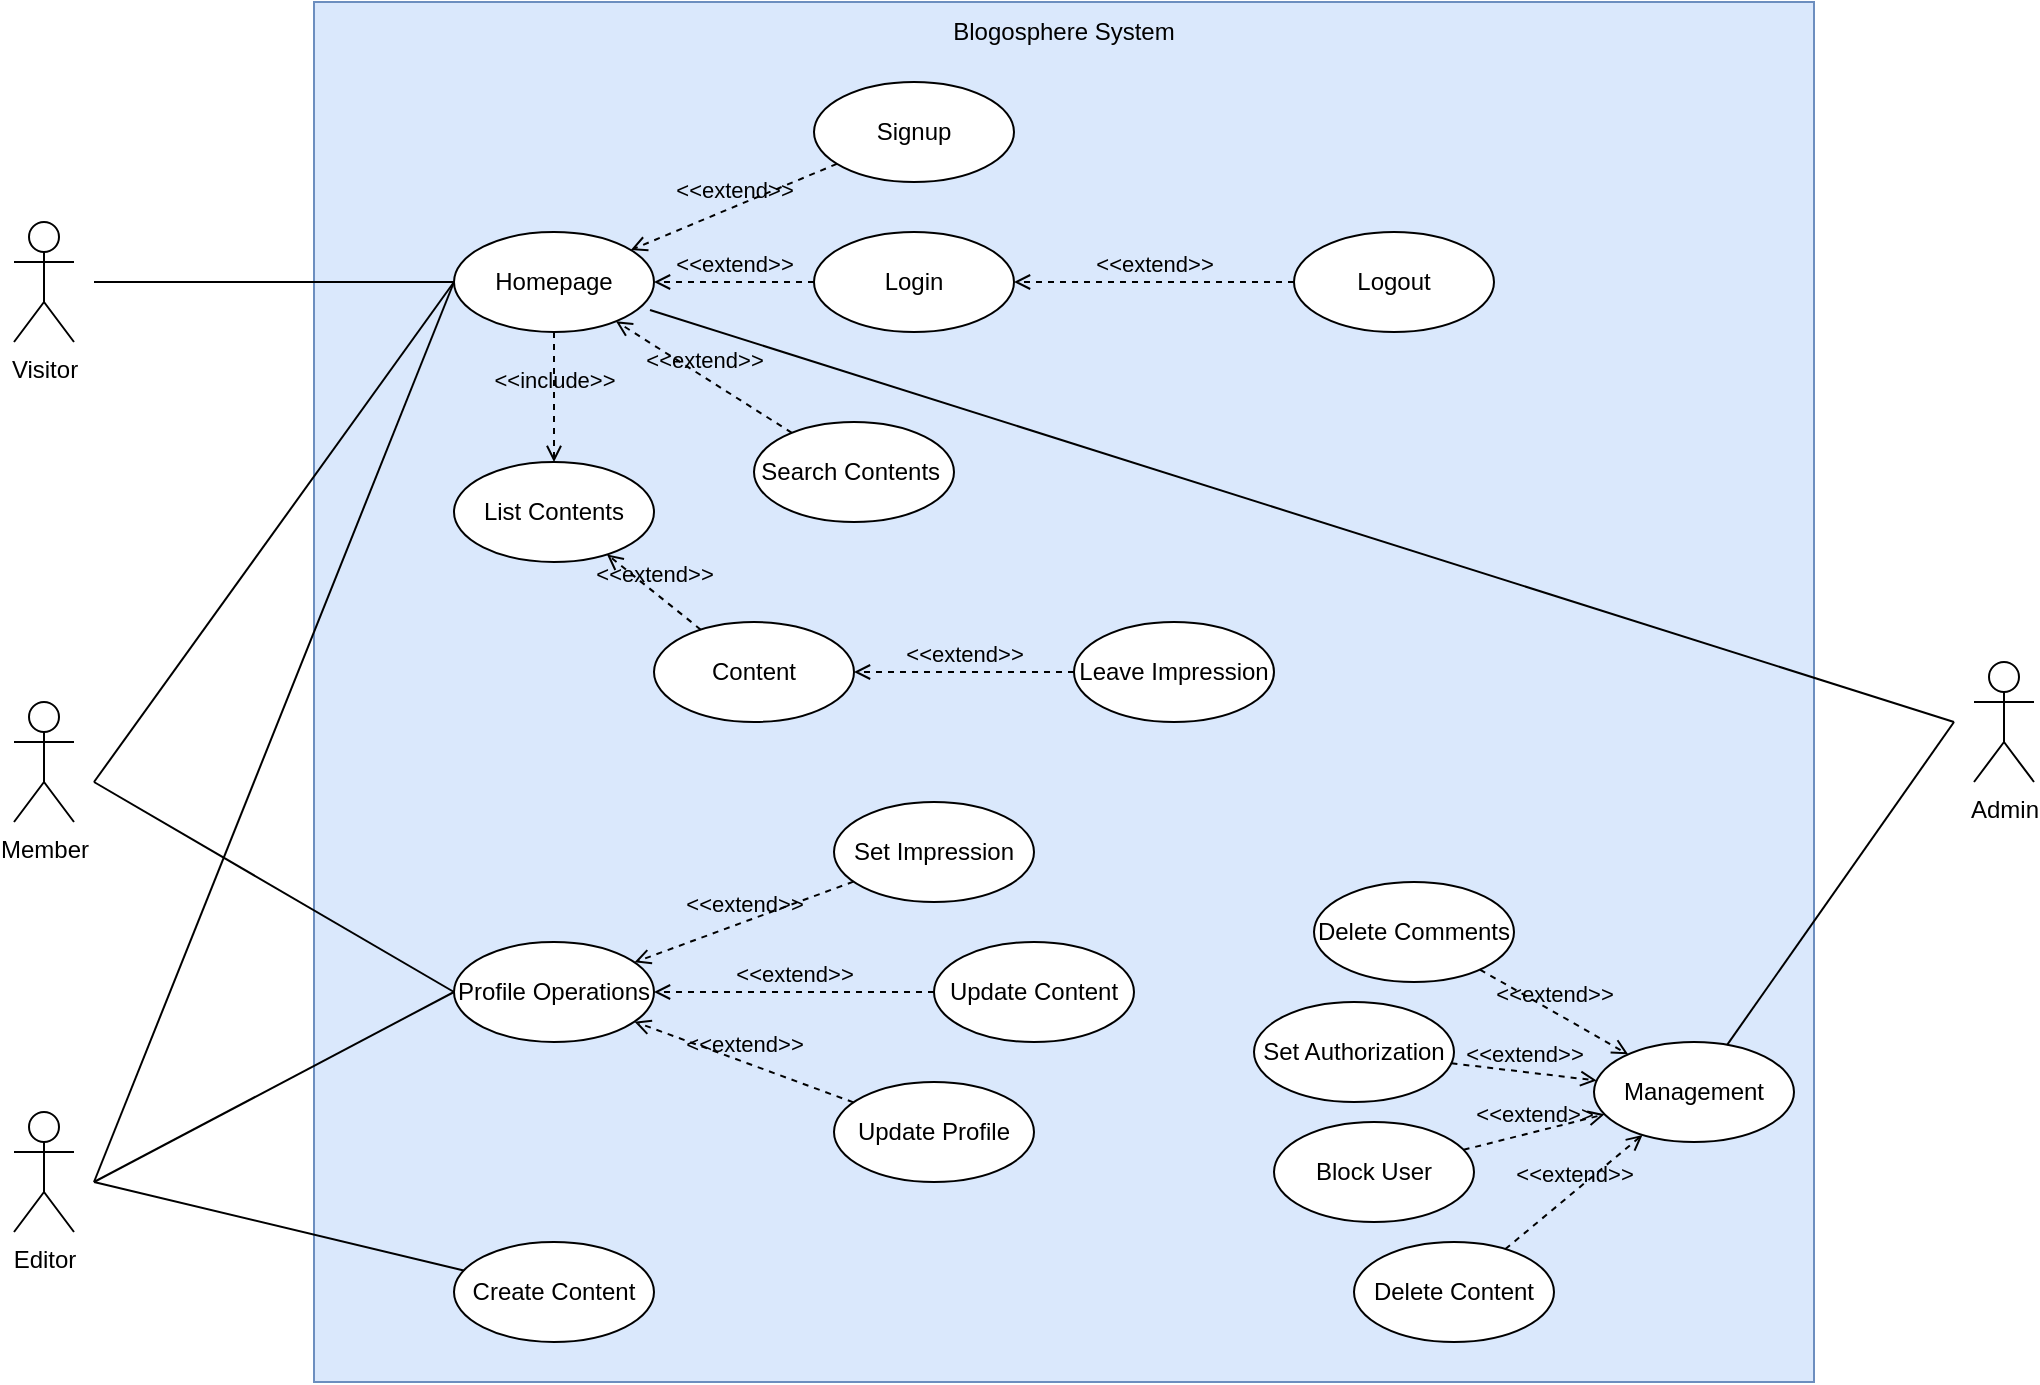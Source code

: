<mxfile version="21.1.2" type="device">
  <diagram name="Sayfa -1" id="TnkOSlkY45OippSYEPkg">
    <mxGraphModel dx="1434" dy="796" grid="1" gridSize="10" guides="1" tooltips="1" connect="1" arrows="1" fold="1" page="1" pageScale="1" pageWidth="1200" pageHeight="1920" math="0" shadow="0">
      <root>
        <mxCell id="0" />
        <mxCell id="1" parent="0" />
        <mxCell id="KNMXeiMGjytv2NT1C7PR-72" value="" style="rounded=0;whiteSpace=wrap;html=1;fillColor=#dae8fc;strokeColor=#6c8ebf;fillStyle=auto;glass=0;" vertex="1" parent="1">
          <mxGeometry x="260" y="90" width="750" height="690" as="geometry" />
        </mxCell>
        <mxCell id="KNMXeiMGjytv2NT1C7PR-74" value="Visitor" style="shape=umlActor;verticalLabelPosition=bottom;verticalAlign=top;html=1;outlineConnect=0;" vertex="1" parent="1">
          <mxGeometry x="110" y="200" width="30" height="60" as="geometry" />
        </mxCell>
        <mxCell id="KNMXeiMGjytv2NT1C7PR-75" value="Member" style="shape=umlActor;verticalLabelPosition=bottom;verticalAlign=top;html=1;outlineConnect=0;" vertex="1" parent="1">
          <mxGeometry x="110" y="440" width="30" height="60" as="geometry" />
        </mxCell>
        <mxCell id="KNMXeiMGjytv2NT1C7PR-76" value="Editor" style="shape=umlActor;verticalLabelPosition=bottom;verticalAlign=top;html=1;outlineConnect=0;" vertex="1" parent="1">
          <mxGeometry x="110" y="645" width="30" height="60" as="geometry" />
        </mxCell>
        <mxCell id="KNMXeiMGjytv2NT1C7PR-77" value="Admin" style="shape=umlActor;verticalLabelPosition=bottom;verticalAlign=top;html=1;outlineConnect=0;" vertex="1" parent="1">
          <mxGeometry x="1090" y="420" width="30" height="60" as="geometry" />
        </mxCell>
        <mxCell id="KNMXeiMGjytv2NT1C7PR-78" value="Homepage" style="ellipse;whiteSpace=wrap;html=1;" vertex="1" parent="1">
          <mxGeometry x="330" y="205" width="100" height="50" as="geometry" />
        </mxCell>
        <mxCell id="KNMXeiMGjytv2NT1C7PR-79" value="Signup" style="ellipse;whiteSpace=wrap;html=1;" vertex="1" parent="1">
          <mxGeometry x="510" y="130" width="100" height="50" as="geometry" />
        </mxCell>
        <mxCell id="KNMXeiMGjytv2NT1C7PR-80" value="Content" style="ellipse;whiteSpace=wrap;html=1;" vertex="1" parent="1">
          <mxGeometry x="430" y="400" width="100" height="50" as="geometry" />
        </mxCell>
        <mxCell id="KNMXeiMGjytv2NT1C7PR-81" value="Leave Impression" style="ellipse;whiteSpace=wrap;html=1;" vertex="1" parent="1">
          <mxGeometry x="640" y="400" width="100" height="50" as="geometry" />
        </mxCell>
        <mxCell id="KNMXeiMGjytv2NT1C7PR-82" value="Profile Operations" style="ellipse;whiteSpace=wrap;html=1;" vertex="1" parent="1">
          <mxGeometry x="330" y="560" width="100" height="50" as="geometry" />
        </mxCell>
        <mxCell id="KNMXeiMGjytv2NT1C7PR-83" value="Update Profile" style="ellipse;whiteSpace=wrap;html=1;" vertex="1" parent="1">
          <mxGeometry x="520" y="630" width="100" height="50" as="geometry" />
        </mxCell>
        <mxCell id="KNMXeiMGjytv2NT1C7PR-84" value="Set Impression" style="ellipse;whiteSpace=wrap;html=1;" vertex="1" parent="1">
          <mxGeometry x="520" y="490" width="100" height="50" as="geometry" />
        </mxCell>
        <mxCell id="KNMXeiMGjytv2NT1C7PR-85" value="Set Authorization" style="ellipse;whiteSpace=wrap;html=1;" vertex="1" parent="1">
          <mxGeometry x="730" y="590" width="100" height="50" as="geometry" />
        </mxCell>
        <mxCell id="KNMXeiMGjytv2NT1C7PR-86" value="Update Content" style="ellipse;whiteSpace=wrap;html=1;" vertex="1" parent="1">
          <mxGeometry x="570" y="560" width="100" height="50" as="geometry" />
        </mxCell>
        <mxCell id="KNMXeiMGjytv2NT1C7PR-87" value="Block User" style="ellipse;whiteSpace=wrap;html=1;" vertex="1" parent="1">
          <mxGeometry x="740" y="650" width="100" height="50" as="geometry" />
        </mxCell>
        <mxCell id="KNMXeiMGjytv2NT1C7PR-88" value="Delete Comments" style="ellipse;whiteSpace=wrap;html=1;" vertex="1" parent="1">
          <mxGeometry x="760" y="530" width="100" height="50" as="geometry" />
        </mxCell>
        <mxCell id="KNMXeiMGjytv2NT1C7PR-89" value="Create Content" style="ellipse;whiteSpace=wrap;html=1;" vertex="1" parent="1">
          <mxGeometry x="330" y="710" width="100" height="50" as="geometry" />
        </mxCell>
        <mxCell id="KNMXeiMGjytv2NT1C7PR-90" value="" style="endArrow=none;html=1;rounded=0;entryX=0;entryY=0.5;entryDx=0;entryDy=0;" edge="1" parent="1" target="KNMXeiMGjytv2NT1C7PR-78">
          <mxGeometry width="50" height="50" relative="1" as="geometry">
            <mxPoint x="150" y="230" as="sourcePoint" />
            <mxPoint x="270" y="280" as="targetPoint" />
          </mxGeometry>
        </mxCell>
        <mxCell id="KNMXeiMGjytv2NT1C7PR-91" value="" style="endArrow=none;html=1;rounded=0;entryX=0;entryY=0.5;entryDx=0;entryDy=0;" edge="1" parent="1" target="KNMXeiMGjytv2NT1C7PR-78">
          <mxGeometry width="50" height="50" relative="1" as="geometry">
            <mxPoint x="150" y="680" as="sourcePoint" />
            <mxPoint x="260" y="290" as="targetPoint" />
          </mxGeometry>
        </mxCell>
        <mxCell id="KNMXeiMGjytv2NT1C7PR-92" value="" style="endArrow=none;html=1;rounded=0;entryX=0;entryY=0.5;entryDx=0;entryDy=0;" edge="1" parent="1" target="KNMXeiMGjytv2NT1C7PR-78">
          <mxGeometry width="50" height="50" relative="1" as="geometry">
            <mxPoint x="150" y="480" as="sourcePoint" />
            <mxPoint x="260" y="290" as="targetPoint" />
          </mxGeometry>
        </mxCell>
        <mxCell id="KNMXeiMGjytv2NT1C7PR-93" value="" style="endArrow=none;html=1;rounded=0;entryX=0.98;entryY=0.78;entryDx=0;entryDy=0;entryPerimeter=0;" edge="1" parent="1" target="KNMXeiMGjytv2NT1C7PR-78">
          <mxGeometry width="50" height="50" relative="1" as="geometry">
            <mxPoint x="1080" y="450" as="sourcePoint" />
            <mxPoint x="350" y="530" as="targetPoint" />
          </mxGeometry>
        </mxCell>
        <mxCell id="KNMXeiMGjytv2NT1C7PR-94" value="&amp;lt;&amp;lt;extend&amp;gt;&amp;gt;" style="html=1;verticalAlign=bottom;labelBackgroundColor=none;endArrow=open;endFill=0;dashed=1;rounded=0;" edge="1" parent="1" source="KNMXeiMGjytv2NT1C7PR-81" target="KNMXeiMGjytv2NT1C7PR-80">
          <mxGeometry width="160" relative="1" as="geometry">
            <mxPoint x="470" y="590" as="sourcePoint" />
            <mxPoint x="630" y="590" as="targetPoint" />
          </mxGeometry>
        </mxCell>
        <mxCell id="KNMXeiMGjytv2NT1C7PR-95" value="" style="endArrow=none;html=1;rounded=0;entryX=0;entryY=0.5;entryDx=0;entryDy=0;" edge="1" parent="1" target="KNMXeiMGjytv2NT1C7PR-82">
          <mxGeometry width="50" height="50" relative="1" as="geometry">
            <mxPoint x="150" y="680" as="sourcePoint" />
            <mxPoint x="410" y="440" as="targetPoint" />
          </mxGeometry>
        </mxCell>
        <mxCell id="KNMXeiMGjytv2NT1C7PR-96" value="" style="endArrow=none;html=1;rounded=0;entryX=0;entryY=0.5;entryDx=0;entryDy=0;" edge="1" parent="1" target="KNMXeiMGjytv2NT1C7PR-82">
          <mxGeometry width="50" height="50" relative="1" as="geometry">
            <mxPoint x="150" y="480" as="sourcePoint" />
            <mxPoint x="410" y="440" as="targetPoint" />
          </mxGeometry>
        </mxCell>
        <mxCell id="KNMXeiMGjytv2NT1C7PR-97" value="Delete Content" style="ellipse;whiteSpace=wrap;html=1;" vertex="1" parent="1">
          <mxGeometry x="780" y="710" width="100" height="50" as="geometry" />
        </mxCell>
        <mxCell id="KNMXeiMGjytv2NT1C7PR-98" value="Management" style="ellipse;whiteSpace=wrap;html=1;" vertex="1" parent="1">
          <mxGeometry x="900" y="610" width="100" height="50" as="geometry" />
        </mxCell>
        <mxCell id="KNMXeiMGjytv2NT1C7PR-99" value="Search Contents&amp;nbsp;" style="ellipse;whiteSpace=wrap;html=1;" vertex="1" parent="1">
          <mxGeometry x="480" y="300" width="100" height="50" as="geometry" />
        </mxCell>
        <mxCell id="KNMXeiMGjytv2NT1C7PR-100" value="Login" style="ellipse;whiteSpace=wrap;html=1;" vertex="1" parent="1">
          <mxGeometry x="510" y="205" width="100" height="50" as="geometry" />
        </mxCell>
        <mxCell id="KNMXeiMGjytv2NT1C7PR-101" value="Logout" style="ellipse;whiteSpace=wrap;html=1;" vertex="1" parent="1">
          <mxGeometry x="750" y="205" width="100" height="50" as="geometry" />
        </mxCell>
        <mxCell id="KNMXeiMGjytv2NT1C7PR-102" value="&amp;lt;&amp;lt;extend&amp;gt;&amp;gt;" style="html=1;verticalAlign=bottom;labelBackgroundColor=none;endArrow=open;endFill=0;dashed=1;rounded=0;" edge="1" parent="1" source="KNMXeiMGjytv2NT1C7PR-101" target="KNMXeiMGjytv2NT1C7PR-100">
          <mxGeometry width="160" relative="1" as="geometry">
            <mxPoint x="560" y="415" as="sourcePoint" />
            <mxPoint x="720" y="415" as="targetPoint" />
          </mxGeometry>
        </mxCell>
        <mxCell id="KNMXeiMGjytv2NT1C7PR-103" value="&amp;lt;&amp;lt;extend&amp;gt;&amp;gt;" style="html=1;verticalAlign=bottom;labelBackgroundColor=none;endArrow=open;endFill=0;dashed=1;rounded=0;" edge="1" parent="1" source="KNMXeiMGjytv2NT1C7PR-79" target="KNMXeiMGjytv2NT1C7PR-78">
          <mxGeometry width="160" relative="1" as="geometry">
            <mxPoint x="280" y="159" as="sourcePoint" />
            <mxPoint x="440" y="159" as="targetPoint" />
          </mxGeometry>
        </mxCell>
        <mxCell id="KNMXeiMGjytv2NT1C7PR-104" value="&amp;lt;&amp;lt;extend&amp;gt;&amp;gt;" style="html=1;verticalAlign=bottom;labelBackgroundColor=none;endArrow=open;endFill=0;dashed=1;rounded=0;" edge="1" parent="1" source="KNMXeiMGjytv2NT1C7PR-100" target="KNMXeiMGjytv2NT1C7PR-78">
          <mxGeometry width="160" relative="1" as="geometry">
            <mxPoint x="510" y="500" as="sourcePoint" />
            <mxPoint x="670" y="500" as="targetPoint" />
          </mxGeometry>
        </mxCell>
        <mxCell id="KNMXeiMGjytv2NT1C7PR-105" value="List Contents" style="ellipse;whiteSpace=wrap;html=1;" vertex="1" parent="1">
          <mxGeometry x="330" y="320" width="100" height="50" as="geometry" />
        </mxCell>
        <mxCell id="KNMXeiMGjytv2NT1C7PR-106" value="&amp;lt;&amp;lt;include&amp;gt;&amp;gt;" style="html=1;verticalAlign=bottom;labelBackgroundColor=none;endArrow=open;endFill=0;dashed=1;rounded=0;" edge="1" parent="1" source="KNMXeiMGjytv2NT1C7PR-78" target="KNMXeiMGjytv2NT1C7PR-105">
          <mxGeometry width="160" relative="1" as="geometry">
            <mxPoint x="510" y="500" as="sourcePoint" />
            <mxPoint x="400" y="270" as="targetPoint" />
          </mxGeometry>
        </mxCell>
        <mxCell id="KNMXeiMGjytv2NT1C7PR-107" value="&amp;lt;&amp;lt;extend&amp;gt;&amp;gt;" style="html=1;verticalAlign=bottom;labelBackgroundColor=none;endArrow=open;endFill=0;dashed=1;rounded=0;" edge="1" parent="1" source="KNMXeiMGjytv2NT1C7PR-99" target="KNMXeiMGjytv2NT1C7PR-78">
          <mxGeometry width="160" relative="1" as="geometry">
            <mxPoint x="510" y="500" as="sourcePoint" />
            <mxPoint x="670" y="500" as="targetPoint" />
          </mxGeometry>
        </mxCell>
        <mxCell id="KNMXeiMGjytv2NT1C7PR-108" value="&amp;lt;&amp;lt;extend&amp;gt;&amp;gt;" style="html=1;verticalAlign=bottom;labelBackgroundColor=none;endArrow=open;endFill=0;dashed=1;rounded=0;" edge="1" parent="1" source="KNMXeiMGjytv2NT1C7PR-80" target="KNMXeiMGjytv2NT1C7PR-105">
          <mxGeometry width="160" relative="1" as="geometry">
            <mxPoint x="620" y="485" as="sourcePoint" />
            <mxPoint x="670" y="500" as="targetPoint" />
          </mxGeometry>
        </mxCell>
        <mxCell id="KNMXeiMGjytv2NT1C7PR-109" value="&amp;lt;&amp;lt;extend&amp;gt;&amp;gt;" style="html=1;verticalAlign=bottom;labelBackgroundColor=none;endArrow=open;endFill=0;dashed=1;rounded=0;" edge="1" parent="1" source="KNMXeiMGjytv2NT1C7PR-84" target="KNMXeiMGjytv2NT1C7PR-82">
          <mxGeometry width="160" relative="1" as="geometry">
            <mxPoint x="510" y="510" as="sourcePoint" />
            <mxPoint x="670" y="510" as="targetPoint" />
          </mxGeometry>
        </mxCell>
        <mxCell id="KNMXeiMGjytv2NT1C7PR-110" value="&amp;lt;&amp;lt;extend&amp;gt;&amp;gt;" style="html=1;verticalAlign=bottom;labelBackgroundColor=none;endArrow=open;endFill=0;dashed=1;rounded=0;" edge="1" parent="1" source="KNMXeiMGjytv2NT1C7PR-86" target="KNMXeiMGjytv2NT1C7PR-82">
          <mxGeometry width="160" relative="1" as="geometry">
            <mxPoint x="510" y="510" as="sourcePoint" />
            <mxPoint x="670" y="510" as="targetPoint" />
          </mxGeometry>
        </mxCell>
        <mxCell id="KNMXeiMGjytv2NT1C7PR-111" value="&amp;lt;&amp;lt;extend&amp;gt;&amp;gt;" style="html=1;verticalAlign=bottom;labelBackgroundColor=none;endArrow=open;endFill=0;dashed=1;rounded=0;" edge="1" parent="1" source="KNMXeiMGjytv2NT1C7PR-83" target="KNMXeiMGjytv2NT1C7PR-82">
          <mxGeometry width="160" relative="1" as="geometry">
            <mxPoint x="510" y="510" as="sourcePoint" />
            <mxPoint x="670" y="510" as="targetPoint" />
          </mxGeometry>
        </mxCell>
        <mxCell id="KNMXeiMGjytv2NT1C7PR-112" value="" style="endArrow=none;html=1;rounded=0;" edge="1" parent="1" source="KNMXeiMGjytv2NT1C7PR-98">
          <mxGeometry width="50" height="50" relative="1" as="geometry">
            <mxPoint x="560" y="730" as="sourcePoint" />
            <mxPoint x="1080" y="450" as="targetPoint" />
          </mxGeometry>
        </mxCell>
        <mxCell id="KNMXeiMGjytv2NT1C7PR-113" value="" style="endArrow=none;html=1;rounded=0;" edge="1" parent="1" target="KNMXeiMGjytv2NT1C7PR-89">
          <mxGeometry width="50" height="50" relative="1" as="geometry">
            <mxPoint x="150" y="680" as="sourcePoint" />
            <mxPoint x="400" y="530" as="targetPoint" />
          </mxGeometry>
        </mxCell>
        <mxCell id="KNMXeiMGjytv2NT1C7PR-114" value="&amp;lt;&amp;lt;extend&amp;gt;&amp;gt;" style="html=1;verticalAlign=bottom;labelBackgroundColor=none;endArrow=open;endFill=0;dashed=1;rounded=0;" edge="1" parent="1" source="KNMXeiMGjytv2NT1C7PR-88" target="KNMXeiMGjytv2NT1C7PR-98">
          <mxGeometry width="160" relative="1" as="geometry">
            <mxPoint x="510" y="560" as="sourcePoint" />
            <mxPoint x="670" y="560" as="targetPoint" />
          </mxGeometry>
        </mxCell>
        <mxCell id="KNMXeiMGjytv2NT1C7PR-115" value="&amp;lt;&amp;lt;extend&amp;gt;&amp;gt;" style="html=1;verticalAlign=bottom;labelBackgroundColor=none;endArrow=open;endFill=0;dashed=1;rounded=0;" edge="1" parent="1" source="KNMXeiMGjytv2NT1C7PR-85" target="KNMXeiMGjytv2NT1C7PR-98">
          <mxGeometry width="160" relative="1" as="geometry">
            <mxPoint x="510" y="560" as="sourcePoint" />
            <mxPoint x="670" y="560" as="targetPoint" />
          </mxGeometry>
        </mxCell>
        <mxCell id="KNMXeiMGjytv2NT1C7PR-116" value="&amp;lt;&amp;lt;extend&amp;gt;&amp;gt;" style="html=1;verticalAlign=bottom;labelBackgroundColor=none;endArrow=open;endFill=0;dashed=1;rounded=0;" edge="1" parent="1" source="KNMXeiMGjytv2NT1C7PR-87" target="KNMXeiMGjytv2NT1C7PR-98">
          <mxGeometry width="160" relative="1" as="geometry">
            <mxPoint x="510" y="660" as="sourcePoint" />
            <mxPoint x="670" y="660" as="targetPoint" />
          </mxGeometry>
        </mxCell>
        <mxCell id="KNMXeiMGjytv2NT1C7PR-117" value="&amp;lt;&amp;lt;extend&amp;gt;&amp;gt;" style="html=1;verticalAlign=bottom;labelBackgroundColor=none;endArrow=open;endFill=0;dashed=1;rounded=0;" edge="1" parent="1" source="KNMXeiMGjytv2NT1C7PR-97" target="KNMXeiMGjytv2NT1C7PR-98">
          <mxGeometry width="160" relative="1" as="geometry">
            <mxPoint x="510" y="660" as="sourcePoint" />
            <mxPoint x="670" y="660" as="targetPoint" />
          </mxGeometry>
        </mxCell>
        <mxCell id="KNMXeiMGjytv2NT1C7PR-118" value="Blogosphere System" style="text;html=1;strokeColor=none;fillColor=none;align=center;verticalAlign=middle;whiteSpace=wrap;rounded=0;" vertex="1" parent="1">
          <mxGeometry x="565" y="90" width="140" height="30" as="geometry" />
        </mxCell>
      </root>
    </mxGraphModel>
  </diagram>
</mxfile>
